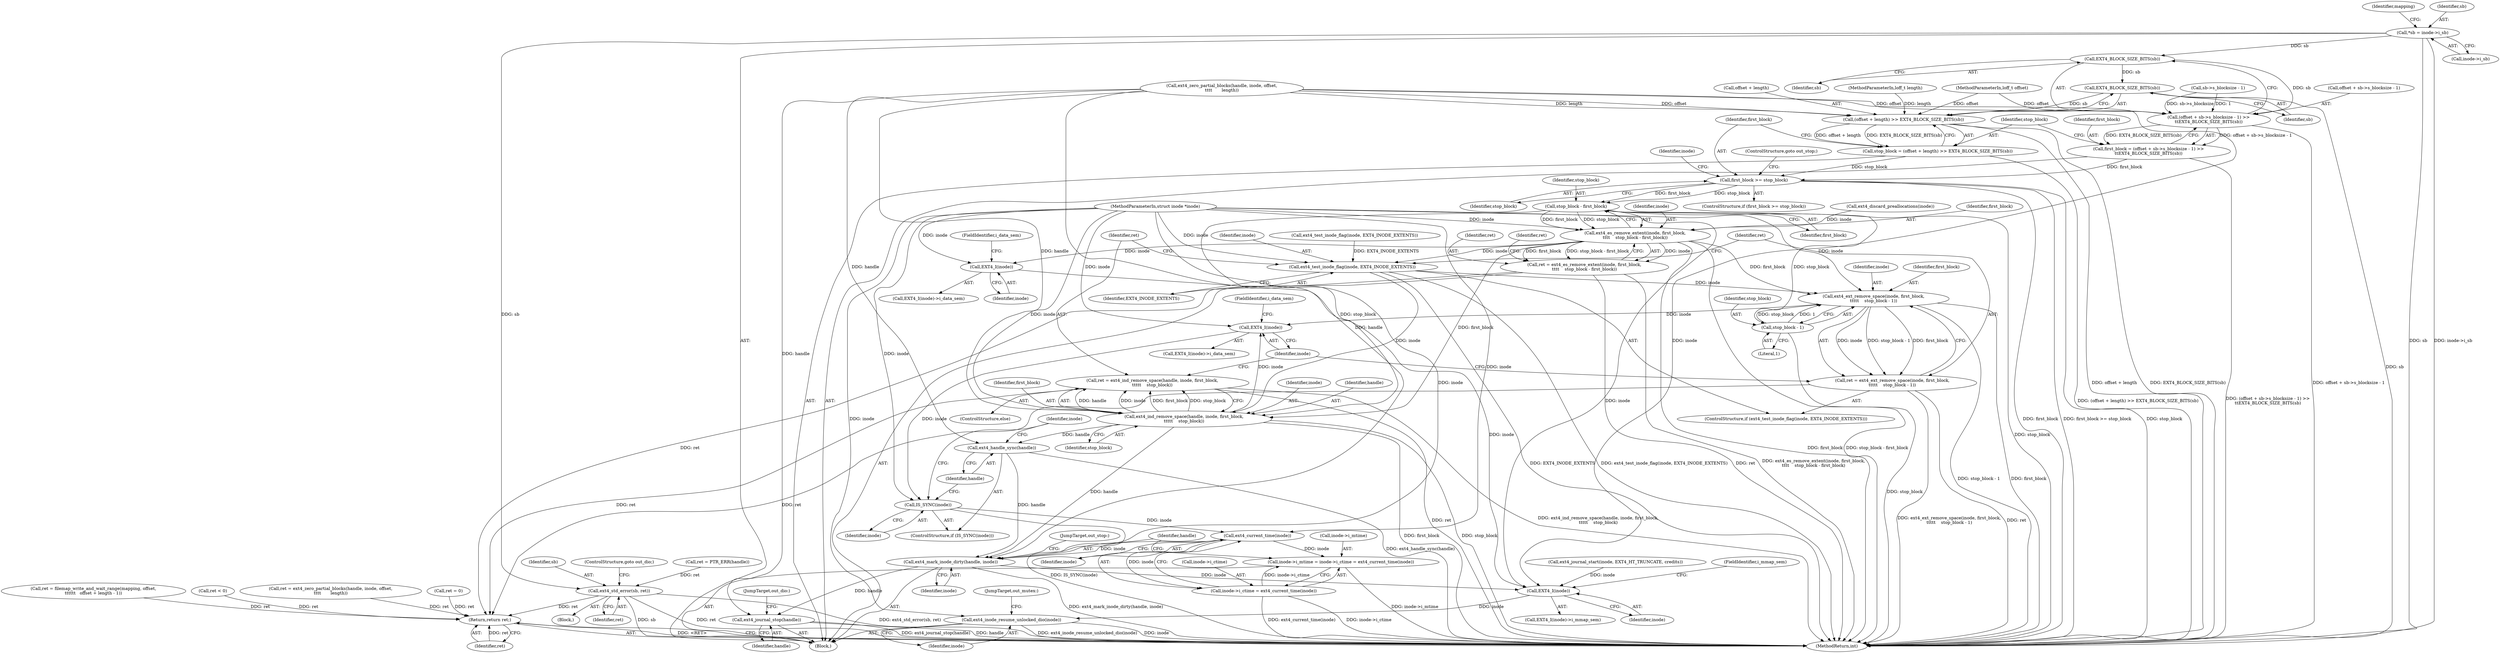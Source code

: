 digraph "0_linux_ea3d7209ca01da209cda6f0dea8be9cc4b7a933b_6@pointer" {
"1000114" [label="(Call,*sb = inode->i_sb)"];
"1000301" [label="(Call,ext4_std_error(sb, ret))"];
"1000428" [label="(Return,return ret;)"];
"1000325" [label="(Call,EXT4_BLOCK_SIZE_BITS(sb))"];
"1000317" [label="(Call,(offset + sb->s_blocksize - 1) >>\n\t\tEXT4_BLOCK_SIZE_BITS(sb))"];
"1000315" [label="(Call,first_block = (offset + sb->s_blocksize - 1) >>\n\t\tEXT4_BLOCK_SIZE_BITS(sb))"];
"1000336" [label="(Call,first_block >= stop_block)"];
"1000353" [label="(Call,stop_block - first_block)"];
"1000350" [label="(Call,ext4_es_remove_extent(inode, first_block,\n\t\t\t\t    stop_block - first_block))"];
"1000348" [label="(Call,ret = ext4_es_remove_extent(inode, first_block,\n\t\t\t\t    stop_block - first_block))"];
"1000362" [label="(Call,EXT4_I(inode))"];
"1000417" [label="(Call,EXT4_I(inode))"];
"1000420" [label="(Call,ext4_inode_resume_unlocked_dio(inode))"];
"1000367" [label="(Call,ext4_test_inode_flag(inode, EXT4_INODE_EXTENTS))"];
"1000372" [label="(Call,ext4_ext_remove_space(inode, first_block,\n\t\t\t\t\t    stop_block - 1))"];
"1000370" [label="(Call,ret = ext4_ext_remove_space(inode, first_block,\n\t\t\t\t\t    stop_block - 1))"];
"1000389" [label="(Call,EXT4_I(inode))"];
"1000393" [label="(Call,IS_SYNC(inode))"];
"1000405" [label="(Call,ext4_current_time(inode))"];
"1000397" [label="(Call,inode->i_mtime = inode->i_ctime = ext4_current_time(inode))"];
"1000401" [label="(Call,inode->i_ctime = ext4_current_time(inode))"];
"1000407" [label="(Call,ext4_mark_inode_dirty(handle, inode))"];
"1000411" [label="(Call,ext4_journal_stop(handle))"];
"1000381" [label="(Call,ext4_ind_remove_space(handle, inode, first_block,\n\t\t\t\t\t    stop_block))"];
"1000379" [label="(Call,ret = ext4_ind_remove_space(handle, inode, first_block,\n\t\t\t\t\t    stop_block))"];
"1000395" [label="(Call,ext4_handle_sync(handle))"];
"1000375" [label="(Call,stop_block - 1)"];
"1000333" [label="(Call,EXT4_BLOCK_SIZE_BITS(sb))"];
"1000329" [label="(Call,(offset + length) >> EXT4_BLOCK_SIZE_BITS(sb))"];
"1000327" [label="(Call,stop_block = (offset + length) >> EXT4_BLOCK_SIZE_BITS(sb))"];
"1000396" [label="(Identifier,handle)"];
"1000381" [label="(Call,ext4_ind_remove_space(handle, inode, first_block,\n\t\t\t\t\t    stop_block))"];
"1000334" [label="(Identifier,sb)"];
"1000354" [label="(Identifier,stop_block)"];
"1000296" [label="(Block,)"];
"1000409" [label="(Identifier,inode)"];
"1000363" [label="(Identifier,inode)"];
"1000330" [label="(Call,offset + length)"];
"1000123" [label="(Identifier,mapping)"];
"1000422" [label="(JumpTarget,out_mutex:)"];
"1000317" [label="(Call,(offset + sb->s_blocksize - 1) >>\n\t\tEXT4_BLOCK_SIZE_BITS(sb))"];
"1000411" [label="(Call,ext4_journal_stop(handle))"];
"1000351" [label="(Identifier,inode)"];
"1000370" [label="(Call,ret = ext4_ext_remove_space(inode, first_block,\n\t\t\t\t\t    stop_block - 1))"];
"1000111" [label="(MethodParameterIn,loff_t length)"];
"1000112" [label="(Block,)"];
"1000378" [label="(ControlStructure,else)"];
"1000297" [label="(Call,ret = PTR_ERR(handle))"];
"1000394" [label="(Identifier,inode)"];
"1000413" [label="(JumpTarget,out_dio:)"];
"1000364" [label="(FieldIdentifier,i_data_sem)"];
"1000318" [label="(Call,offset + sb->s_blocksize - 1)"];
"1000328" [label="(Identifier,stop_block)"];
"1000393" [label="(Call,IS_SYNC(inode))"];
"1000392" [label="(ControlStructure,if (IS_SYNC(inode)))"];
"1000114" [label="(Call,*sb = inode->i_sb)"];
"1000335" [label="(ControlStructure,if (first_block >= stop_block))"];
"1000302" [label="(Identifier,sb)"];
"1000385" [label="(Identifier,stop_block)"];
"1000350" [label="(Call,ext4_es_remove_extent(inode, first_block,\n\t\t\t\t    stop_block - first_block))"];
"1000320" [label="(Call,sb->s_blocksize - 1)"];
"1000344" [label="(Identifier,inode)"];
"1000391" [label="(FieldIdentifier,i_data_sem)"];
"1000417" [label="(Call,EXT4_I(inode))"];
"1000408" [label="(Identifier,handle)"];
"1000405" [label="(Call,ext4_current_time(inode))"];
"1000375" [label="(Call,stop_block - 1)"];
"1000325" [label="(Call,EXT4_BLOCK_SIZE_BITS(sb))"];
"1000346" [label="(Call,ext4_discard_preallocations(inode))"];
"1000275" [label="(Call,ext4_test_inode_flag(inode, EXT4_INODE_EXTENTS))"];
"1000366" [label="(ControlStructure,if (ext4_test_inode_flag(inode, EXT4_INODE_EXTENTS)))"];
"1000376" [label="(Identifier,stop_block)"];
"1000305" [label="(Call,ret = ext4_zero_partial_blocks(handle, inode, offset,\n\t\t\t\t       length))"];
"1000303" [label="(Identifier,ret)"];
"1000132" [label="(Call,ret = 0)"];
"1000158" [label="(Call,ret = filemap_write_and_wait_range(mapping, offset,\n\t\t\t\t\t\t   offset + length - 1))"];
"1000116" [label="(Call,inode->i_sb)"];
"1000430" [label="(MethodReturn,int)"];
"1000234" [label="(Call,ret < 0)"];
"1000352" [label="(Identifier,first_block)"];
"1000416" [label="(Call,EXT4_I(inode)->i_mmap_sem)"];
"1000337" [label="(Identifier,first_block)"];
"1000327" [label="(Call,stop_block = (offset + length) >> EXT4_BLOCK_SIZE_BITS(sb))"];
"1000336" [label="(Call,first_block >= stop_block)"];
"1000362" [label="(Call,EXT4_I(inode))"];
"1000373" [label="(Identifier,inode)"];
"1000315" [label="(Call,first_block = (offset + sb->s_blocksize - 1) >>\n\t\tEXT4_BLOCK_SIZE_BITS(sb))"];
"1000110" [label="(MethodParameterIn,loff_t offset)"];
"1000353" [label="(Call,stop_block - first_block)"];
"1000412" [label="(Identifier,handle)"];
"1000395" [label="(Call,ext4_handle_sync(handle))"];
"1000374" [label="(Identifier,first_block)"];
"1000421" [label="(Identifier,inode)"];
"1000397" [label="(Call,inode->i_mtime = inode->i_ctime = ext4_current_time(inode))"];
"1000349" [label="(Identifier,ret)"];
"1000383" [label="(Identifier,inode)"];
"1000357" [label="(Identifier,ret)"];
"1000382" [label="(Identifier,handle)"];
"1000339" [label="(ControlStructure,goto out_stop;)"];
"1000407" [label="(Call,ext4_mark_inode_dirty(handle, inode))"];
"1000371" [label="(Identifier,ret)"];
"1000367" [label="(Call,ext4_test_inode_flag(inode, EXT4_INODE_EXTENTS))"];
"1000326" [label="(Identifier,sb)"];
"1000333" [label="(Call,EXT4_BLOCK_SIZE_BITS(sb))"];
"1000304" [label="(ControlStructure,goto out_dio;)"];
"1000329" [label="(Call,(offset + length) >> EXT4_BLOCK_SIZE_BITS(sb))"];
"1000307" [label="(Call,ext4_zero_partial_blocks(handle, inode, offset,\n\t\t\t\t       length))"];
"1000390" [label="(Identifier,inode)"];
"1000289" [label="(Call,ext4_journal_start(inode, EXT4_HT_TRUNCATE, credits))"];
"1000380" [label="(Identifier,ret)"];
"1000338" [label="(Identifier,stop_block)"];
"1000361" [label="(Call,EXT4_I(inode)->i_data_sem)"];
"1000109" [label="(MethodParameterIn,struct inode *inode)"];
"1000428" [label="(Return,return ret;)"];
"1000399" [label="(Identifier,inode)"];
"1000372" [label="(Call,ext4_ext_remove_space(inode, first_block,\n\t\t\t\t\t    stop_block - 1))"];
"1000369" [label="(Identifier,EXT4_INODE_EXTENTS)"];
"1000384" [label="(Identifier,first_block)"];
"1000348" [label="(Call,ret = ext4_es_remove_extent(inode, first_block,\n\t\t\t\t    stop_block - first_block))"];
"1000316" [label="(Identifier,first_block)"];
"1000115" [label="(Identifier,sb)"];
"1000301" [label="(Call,ext4_std_error(sb, ret))"];
"1000355" [label="(Identifier,first_block)"];
"1000406" [label="(Identifier,inode)"];
"1000377" [label="(Literal,1)"];
"1000401" [label="(Call,inode->i_ctime = ext4_current_time(inode))"];
"1000429" [label="(Identifier,ret)"];
"1000398" [label="(Call,inode->i_mtime)"];
"1000420" [label="(Call,ext4_inode_resume_unlocked_dio(inode))"];
"1000419" [label="(FieldIdentifier,i_mmap_sem)"];
"1000410" [label="(JumpTarget,out_stop:)"];
"1000388" [label="(Call,EXT4_I(inode)->i_data_sem)"];
"1000389" [label="(Call,EXT4_I(inode))"];
"1000402" [label="(Call,inode->i_ctime)"];
"1000379" [label="(Call,ret = ext4_ind_remove_space(handle, inode, first_block,\n\t\t\t\t\t    stop_block))"];
"1000418" [label="(Identifier,inode)"];
"1000368" [label="(Identifier,inode)"];
"1000114" -> "1000112"  [label="AST: "];
"1000114" -> "1000116"  [label="CFG: "];
"1000115" -> "1000114"  [label="AST: "];
"1000116" -> "1000114"  [label="AST: "];
"1000123" -> "1000114"  [label="CFG: "];
"1000114" -> "1000430"  [label="DDG: sb"];
"1000114" -> "1000430"  [label="DDG: inode->i_sb"];
"1000114" -> "1000301"  [label="DDG: sb"];
"1000114" -> "1000325"  [label="DDG: sb"];
"1000301" -> "1000296"  [label="AST: "];
"1000301" -> "1000303"  [label="CFG: "];
"1000302" -> "1000301"  [label="AST: "];
"1000303" -> "1000301"  [label="AST: "];
"1000304" -> "1000301"  [label="CFG: "];
"1000301" -> "1000430"  [label="DDG: ret"];
"1000301" -> "1000430"  [label="DDG: ext4_std_error(sb, ret)"];
"1000301" -> "1000430"  [label="DDG: sb"];
"1000297" -> "1000301"  [label="DDG: ret"];
"1000301" -> "1000428"  [label="DDG: ret"];
"1000428" -> "1000112"  [label="AST: "];
"1000428" -> "1000429"  [label="CFG: "];
"1000429" -> "1000428"  [label="AST: "];
"1000430" -> "1000428"  [label="CFG: "];
"1000428" -> "1000430"  [label="DDG: <RET>"];
"1000429" -> "1000428"  [label="DDG: ret"];
"1000158" -> "1000428"  [label="DDG: ret"];
"1000348" -> "1000428"  [label="DDG: ret"];
"1000234" -> "1000428"  [label="DDG: ret"];
"1000379" -> "1000428"  [label="DDG: ret"];
"1000305" -> "1000428"  [label="DDG: ret"];
"1000132" -> "1000428"  [label="DDG: ret"];
"1000370" -> "1000428"  [label="DDG: ret"];
"1000325" -> "1000317"  [label="AST: "];
"1000325" -> "1000326"  [label="CFG: "];
"1000326" -> "1000325"  [label="AST: "];
"1000317" -> "1000325"  [label="CFG: "];
"1000325" -> "1000317"  [label="DDG: sb"];
"1000325" -> "1000333"  [label="DDG: sb"];
"1000317" -> "1000315"  [label="AST: "];
"1000318" -> "1000317"  [label="AST: "];
"1000315" -> "1000317"  [label="CFG: "];
"1000317" -> "1000430"  [label="DDG: offset + sb->s_blocksize - 1"];
"1000317" -> "1000315"  [label="DDG: offset + sb->s_blocksize - 1"];
"1000317" -> "1000315"  [label="DDG: EXT4_BLOCK_SIZE_BITS(sb)"];
"1000307" -> "1000317"  [label="DDG: offset"];
"1000110" -> "1000317"  [label="DDG: offset"];
"1000320" -> "1000317"  [label="DDG: sb->s_blocksize"];
"1000320" -> "1000317"  [label="DDG: 1"];
"1000315" -> "1000112"  [label="AST: "];
"1000316" -> "1000315"  [label="AST: "];
"1000328" -> "1000315"  [label="CFG: "];
"1000315" -> "1000430"  [label="DDG: (offset + sb->s_blocksize - 1) >>\n\t\tEXT4_BLOCK_SIZE_BITS(sb)"];
"1000315" -> "1000336"  [label="DDG: first_block"];
"1000336" -> "1000335"  [label="AST: "];
"1000336" -> "1000338"  [label="CFG: "];
"1000337" -> "1000336"  [label="AST: "];
"1000338" -> "1000336"  [label="AST: "];
"1000339" -> "1000336"  [label="CFG: "];
"1000344" -> "1000336"  [label="CFG: "];
"1000336" -> "1000430"  [label="DDG: first_block >= stop_block"];
"1000336" -> "1000430"  [label="DDG: stop_block"];
"1000336" -> "1000430"  [label="DDG: first_block"];
"1000327" -> "1000336"  [label="DDG: stop_block"];
"1000336" -> "1000353"  [label="DDG: stop_block"];
"1000336" -> "1000353"  [label="DDG: first_block"];
"1000353" -> "1000350"  [label="AST: "];
"1000353" -> "1000355"  [label="CFG: "];
"1000354" -> "1000353"  [label="AST: "];
"1000355" -> "1000353"  [label="AST: "];
"1000350" -> "1000353"  [label="CFG: "];
"1000353" -> "1000430"  [label="DDG: stop_block"];
"1000353" -> "1000350"  [label="DDG: first_block"];
"1000353" -> "1000350"  [label="DDG: stop_block"];
"1000353" -> "1000375"  [label="DDG: stop_block"];
"1000353" -> "1000381"  [label="DDG: stop_block"];
"1000350" -> "1000348"  [label="AST: "];
"1000351" -> "1000350"  [label="AST: "];
"1000352" -> "1000350"  [label="AST: "];
"1000348" -> "1000350"  [label="CFG: "];
"1000350" -> "1000430"  [label="DDG: stop_block - first_block"];
"1000350" -> "1000430"  [label="DDG: first_block"];
"1000350" -> "1000348"  [label="DDG: inode"];
"1000350" -> "1000348"  [label="DDG: first_block"];
"1000350" -> "1000348"  [label="DDG: stop_block - first_block"];
"1000346" -> "1000350"  [label="DDG: inode"];
"1000109" -> "1000350"  [label="DDG: inode"];
"1000350" -> "1000362"  [label="DDG: inode"];
"1000350" -> "1000367"  [label="DDG: inode"];
"1000350" -> "1000372"  [label="DDG: first_block"];
"1000350" -> "1000381"  [label="DDG: first_block"];
"1000348" -> "1000112"  [label="AST: "];
"1000349" -> "1000348"  [label="AST: "];
"1000357" -> "1000348"  [label="CFG: "];
"1000348" -> "1000430"  [label="DDG: ret"];
"1000348" -> "1000430"  [label="DDG: ext4_es_remove_extent(inode, first_block,\n\t\t\t\t    stop_block - first_block)"];
"1000362" -> "1000361"  [label="AST: "];
"1000362" -> "1000363"  [label="CFG: "];
"1000363" -> "1000362"  [label="AST: "];
"1000364" -> "1000362"  [label="CFG: "];
"1000109" -> "1000362"  [label="DDG: inode"];
"1000362" -> "1000417"  [label="DDG: inode"];
"1000417" -> "1000416"  [label="AST: "];
"1000417" -> "1000418"  [label="CFG: "];
"1000418" -> "1000417"  [label="AST: "];
"1000419" -> "1000417"  [label="CFG: "];
"1000307" -> "1000417"  [label="DDG: inode"];
"1000289" -> "1000417"  [label="DDG: inode"];
"1000407" -> "1000417"  [label="DDG: inode"];
"1000109" -> "1000417"  [label="DDG: inode"];
"1000417" -> "1000420"  [label="DDG: inode"];
"1000420" -> "1000112"  [label="AST: "];
"1000420" -> "1000421"  [label="CFG: "];
"1000421" -> "1000420"  [label="AST: "];
"1000422" -> "1000420"  [label="CFG: "];
"1000420" -> "1000430"  [label="DDG: ext4_inode_resume_unlocked_dio(inode)"];
"1000420" -> "1000430"  [label="DDG: inode"];
"1000109" -> "1000420"  [label="DDG: inode"];
"1000367" -> "1000366"  [label="AST: "];
"1000367" -> "1000369"  [label="CFG: "];
"1000368" -> "1000367"  [label="AST: "];
"1000369" -> "1000367"  [label="AST: "];
"1000371" -> "1000367"  [label="CFG: "];
"1000380" -> "1000367"  [label="CFG: "];
"1000367" -> "1000430"  [label="DDG: EXT4_INODE_EXTENTS"];
"1000367" -> "1000430"  [label="DDG: ext4_test_inode_flag(inode, EXT4_INODE_EXTENTS)"];
"1000109" -> "1000367"  [label="DDG: inode"];
"1000275" -> "1000367"  [label="DDG: EXT4_INODE_EXTENTS"];
"1000367" -> "1000372"  [label="DDG: inode"];
"1000367" -> "1000381"  [label="DDG: inode"];
"1000372" -> "1000370"  [label="AST: "];
"1000372" -> "1000375"  [label="CFG: "];
"1000373" -> "1000372"  [label="AST: "];
"1000374" -> "1000372"  [label="AST: "];
"1000375" -> "1000372"  [label="AST: "];
"1000370" -> "1000372"  [label="CFG: "];
"1000372" -> "1000430"  [label="DDG: stop_block - 1"];
"1000372" -> "1000430"  [label="DDG: first_block"];
"1000372" -> "1000370"  [label="DDG: inode"];
"1000372" -> "1000370"  [label="DDG: first_block"];
"1000372" -> "1000370"  [label="DDG: stop_block - 1"];
"1000109" -> "1000372"  [label="DDG: inode"];
"1000375" -> "1000372"  [label="DDG: stop_block"];
"1000375" -> "1000372"  [label="DDG: 1"];
"1000372" -> "1000389"  [label="DDG: inode"];
"1000370" -> "1000366"  [label="AST: "];
"1000371" -> "1000370"  [label="AST: "];
"1000390" -> "1000370"  [label="CFG: "];
"1000370" -> "1000430"  [label="DDG: ext4_ext_remove_space(inode, first_block,\n\t\t\t\t\t    stop_block - 1)"];
"1000370" -> "1000430"  [label="DDG: ret"];
"1000389" -> "1000388"  [label="AST: "];
"1000389" -> "1000390"  [label="CFG: "];
"1000390" -> "1000389"  [label="AST: "];
"1000391" -> "1000389"  [label="CFG: "];
"1000381" -> "1000389"  [label="DDG: inode"];
"1000109" -> "1000389"  [label="DDG: inode"];
"1000389" -> "1000393"  [label="DDG: inode"];
"1000393" -> "1000392"  [label="AST: "];
"1000393" -> "1000394"  [label="CFG: "];
"1000394" -> "1000393"  [label="AST: "];
"1000396" -> "1000393"  [label="CFG: "];
"1000399" -> "1000393"  [label="CFG: "];
"1000393" -> "1000430"  [label="DDG: IS_SYNC(inode)"];
"1000109" -> "1000393"  [label="DDG: inode"];
"1000393" -> "1000405"  [label="DDG: inode"];
"1000405" -> "1000401"  [label="AST: "];
"1000405" -> "1000406"  [label="CFG: "];
"1000406" -> "1000405"  [label="AST: "];
"1000401" -> "1000405"  [label="CFG: "];
"1000405" -> "1000397"  [label="DDG: inode"];
"1000405" -> "1000401"  [label="DDG: inode"];
"1000109" -> "1000405"  [label="DDG: inode"];
"1000405" -> "1000407"  [label="DDG: inode"];
"1000397" -> "1000112"  [label="AST: "];
"1000397" -> "1000401"  [label="CFG: "];
"1000398" -> "1000397"  [label="AST: "];
"1000401" -> "1000397"  [label="AST: "];
"1000408" -> "1000397"  [label="CFG: "];
"1000397" -> "1000430"  [label="DDG: inode->i_mtime"];
"1000401" -> "1000397"  [label="DDG: inode->i_ctime"];
"1000402" -> "1000401"  [label="AST: "];
"1000401" -> "1000430"  [label="DDG: ext4_current_time(inode)"];
"1000401" -> "1000430"  [label="DDG: inode->i_ctime"];
"1000407" -> "1000112"  [label="AST: "];
"1000407" -> "1000409"  [label="CFG: "];
"1000408" -> "1000407"  [label="AST: "];
"1000409" -> "1000407"  [label="AST: "];
"1000410" -> "1000407"  [label="CFG: "];
"1000407" -> "1000430"  [label="DDG: ext4_mark_inode_dirty(handle, inode)"];
"1000395" -> "1000407"  [label="DDG: handle"];
"1000381" -> "1000407"  [label="DDG: handle"];
"1000307" -> "1000407"  [label="DDG: handle"];
"1000109" -> "1000407"  [label="DDG: inode"];
"1000407" -> "1000411"  [label="DDG: handle"];
"1000411" -> "1000112"  [label="AST: "];
"1000411" -> "1000412"  [label="CFG: "];
"1000412" -> "1000411"  [label="AST: "];
"1000413" -> "1000411"  [label="CFG: "];
"1000411" -> "1000430"  [label="DDG: ext4_journal_stop(handle)"];
"1000411" -> "1000430"  [label="DDG: handle"];
"1000307" -> "1000411"  [label="DDG: handle"];
"1000381" -> "1000379"  [label="AST: "];
"1000381" -> "1000385"  [label="CFG: "];
"1000382" -> "1000381"  [label="AST: "];
"1000383" -> "1000381"  [label="AST: "];
"1000384" -> "1000381"  [label="AST: "];
"1000385" -> "1000381"  [label="AST: "];
"1000379" -> "1000381"  [label="CFG: "];
"1000381" -> "1000430"  [label="DDG: first_block"];
"1000381" -> "1000430"  [label="DDG: stop_block"];
"1000381" -> "1000379"  [label="DDG: handle"];
"1000381" -> "1000379"  [label="DDG: inode"];
"1000381" -> "1000379"  [label="DDG: first_block"];
"1000381" -> "1000379"  [label="DDG: stop_block"];
"1000307" -> "1000381"  [label="DDG: handle"];
"1000109" -> "1000381"  [label="DDG: inode"];
"1000381" -> "1000395"  [label="DDG: handle"];
"1000379" -> "1000378"  [label="AST: "];
"1000380" -> "1000379"  [label="AST: "];
"1000390" -> "1000379"  [label="CFG: "];
"1000379" -> "1000430"  [label="DDG: ret"];
"1000379" -> "1000430"  [label="DDG: ext4_ind_remove_space(handle, inode, first_block,\n\t\t\t\t\t    stop_block)"];
"1000395" -> "1000392"  [label="AST: "];
"1000395" -> "1000396"  [label="CFG: "];
"1000396" -> "1000395"  [label="AST: "];
"1000399" -> "1000395"  [label="CFG: "];
"1000395" -> "1000430"  [label="DDG: ext4_handle_sync(handle)"];
"1000307" -> "1000395"  [label="DDG: handle"];
"1000375" -> "1000377"  [label="CFG: "];
"1000376" -> "1000375"  [label="AST: "];
"1000377" -> "1000375"  [label="AST: "];
"1000375" -> "1000430"  [label="DDG: stop_block"];
"1000333" -> "1000329"  [label="AST: "];
"1000333" -> "1000334"  [label="CFG: "];
"1000334" -> "1000333"  [label="AST: "];
"1000329" -> "1000333"  [label="CFG: "];
"1000333" -> "1000430"  [label="DDG: sb"];
"1000333" -> "1000329"  [label="DDG: sb"];
"1000329" -> "1000327"  [label="AST: "];
"1000330" -> "1000329"  [label="AST: "];
"1000327" -> "1000329"  [label="CFG: "];
"1000329" -> "1000430"  [label="DDG: EXT4_BLOCK_SIZE_BITS(sb)"];
"1000329" -> "1000430"  [label="DDG: offset + length"];
"1000329" -> "1000327"  [label="DDG: offset + length"];
"1000329" -> "1000327"  [label="DDG: EXT4_BLOCK_SIZE_BITS(sb)"];
"1000110" -> "1000329"  [label="DDG: offset"];
"1000307" -> "1000329"  [label="DDG: offset"];
"1000307" -> "1000329"  [label="DDG: length"];
"1000111" -> "1000329"  [label="DDG: length"];
"1000327" -> "1000112"  [label="AST: "];
"1000328" -> "1000327"  [label="AST: "];
"1000337" -> "1000327"  [label="CFG: "];
"1000327" -> "1000430"  [label="DDG: (offset + length) >> EXT4_BLOCK_SIZE_BITS(sb)"];
}
